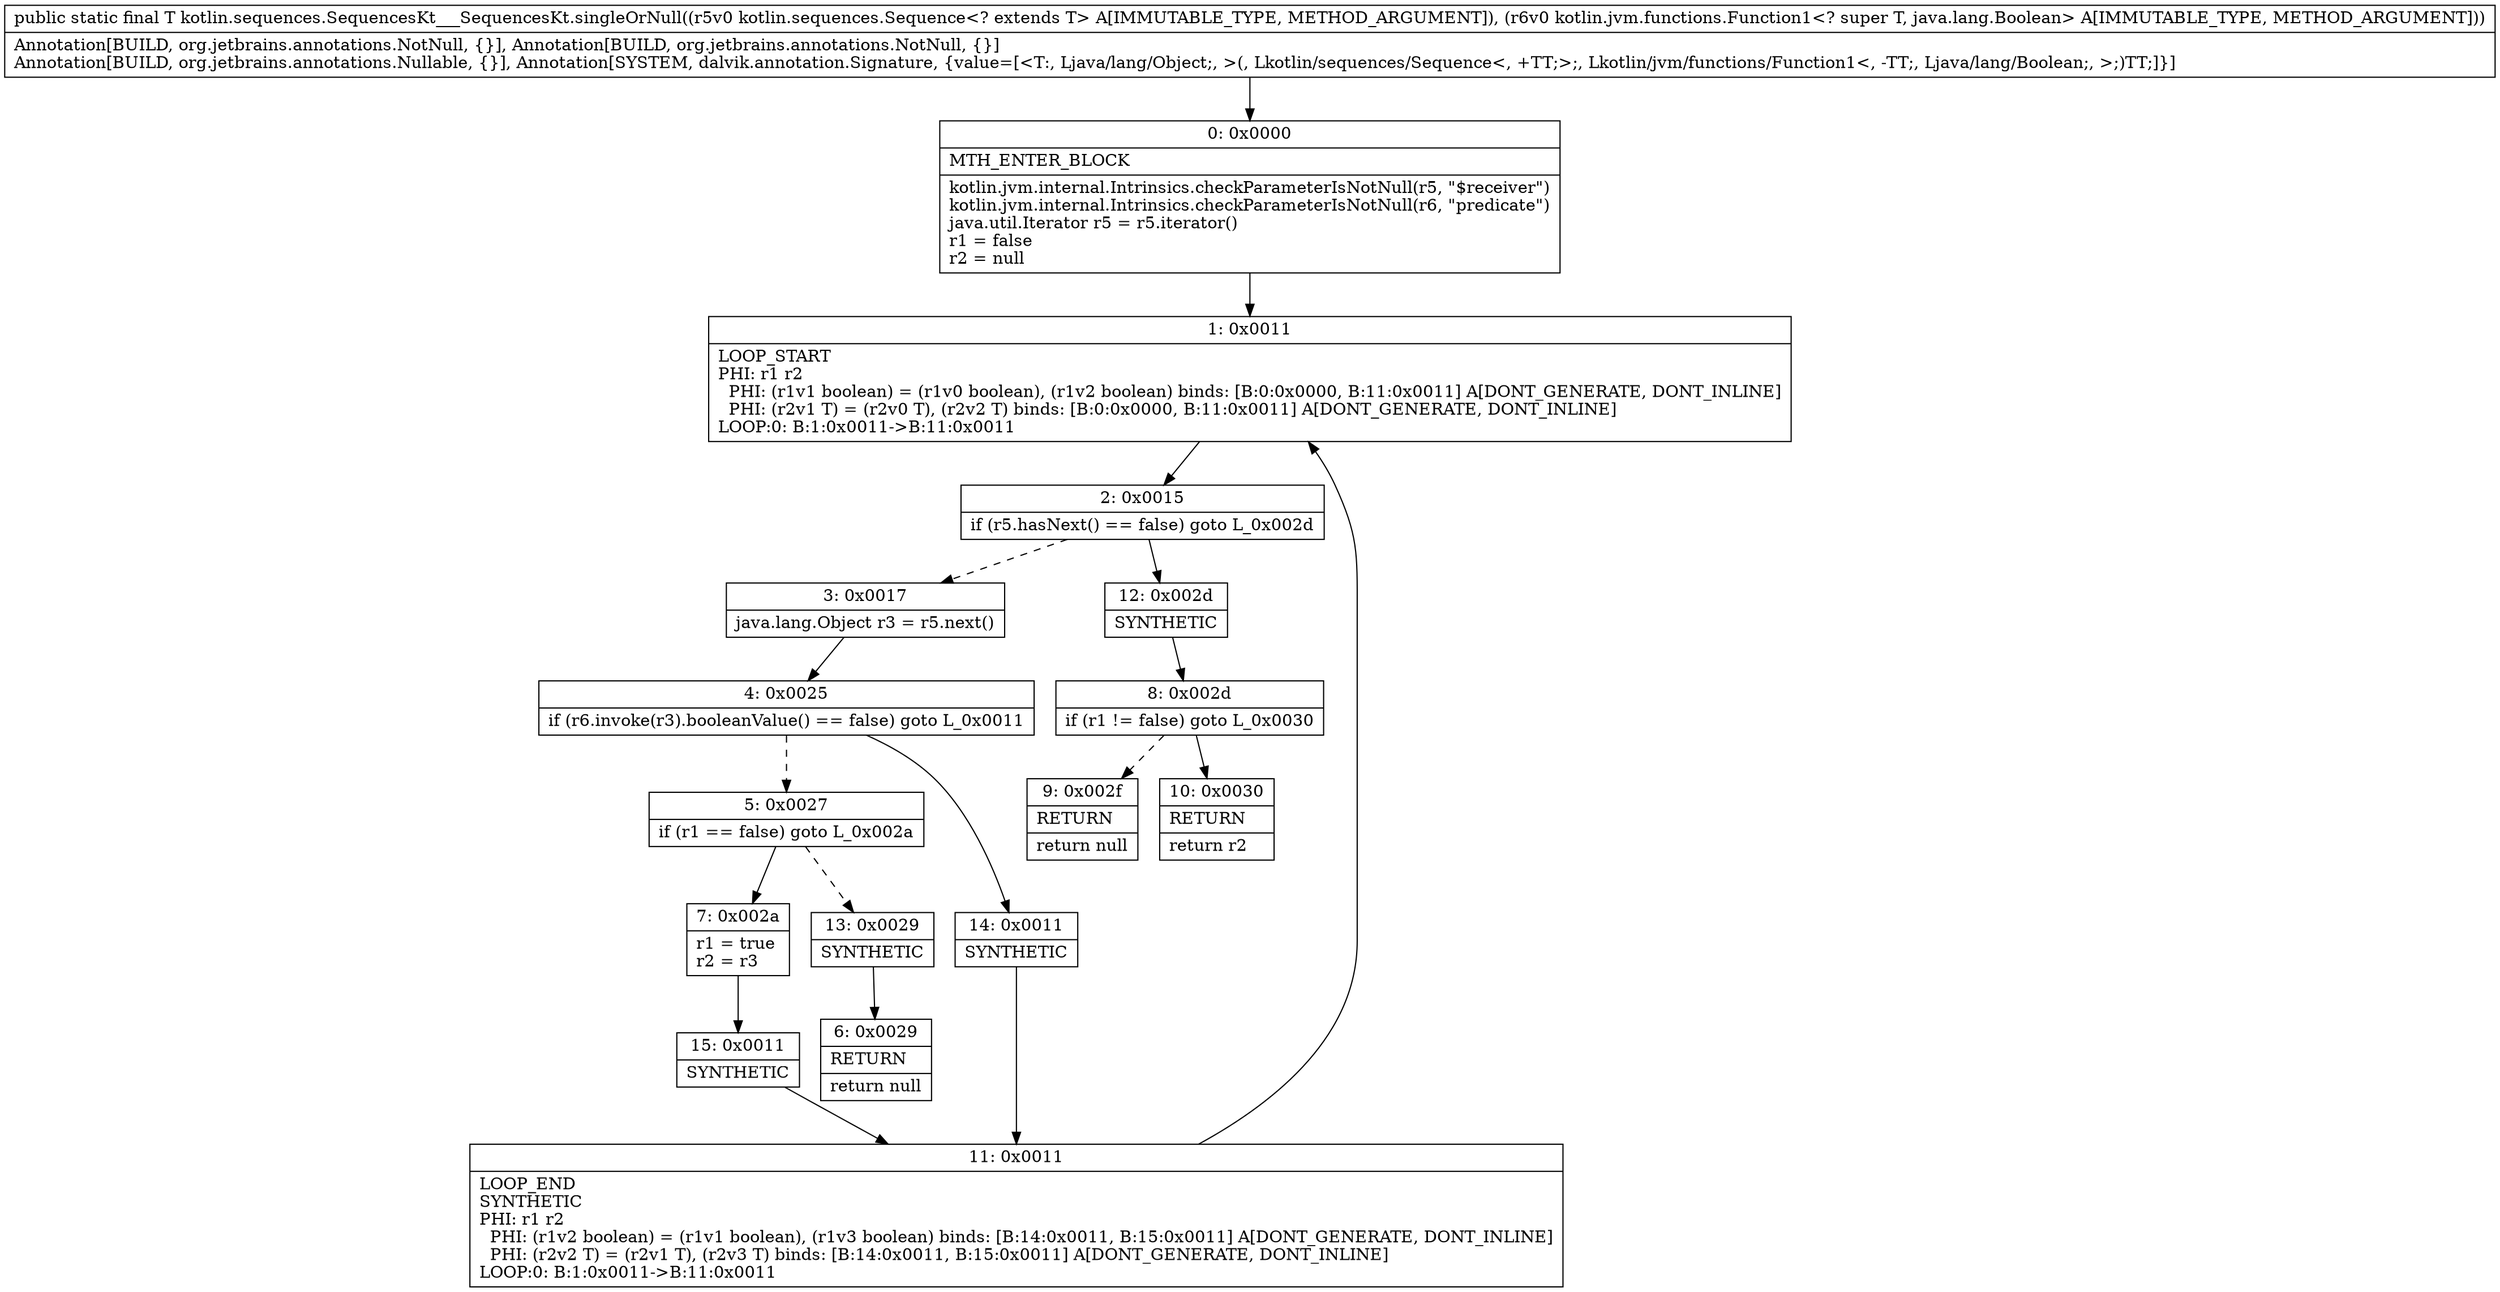 digraph "CFG forkotlin.sequences.SequencesKt___SequencesKt.singleOrNull(Lkotlin\/sequences\/Sequence;Lkotlin\/jvm\/functions\/Function1;)Ljava\/lang\/Object;" {
Node_0 [shape=record,label="{0\:\ 0x0000|MTH_ENTER_BLOCK\l|kotlin.jvm.internal.Intrinsics.checkParameterIsNotNull(r5, \"$receiver\")\lkotlin.jvm.internal.Intrinsics.checkParameterIsNotNull(r6, \"predicate\")\ljava.util.Iterator r5 = r5.iterator()\lr1 = false\lr2 = null\l}"];
Node_1 [shape=record,label="{1\:\ 0x0011|LOOP_START\lPHI: r1 r2 \l  PHI: (r1v1 boolean) = (r1v0 boolean), (r1v2 boolean) binds: [B:0:0x0000, B:11:0x0011] A[DONT_GENERATE, DONT_INLINE]\l  PHI: (r2v1 T) = (r2v0 T), (r2v2 T) binds: [B:0:0x0000, B:11:0x0011] A[DONT_GENERATE, DONT_INLINE]\lLOOP:0: B:1:0x0011\-\>B:11:0x0011\l}"];
Node_2 [shape=record,label="{2\:\ 0x0015|if (r5.hasNext() == false) goto L_0x002d\l}"];
Node_3 [shape=record,label="{3\:\ 0x0017|java.lang.Object r3 = r5.next()\l}"];
Node_4 [shape=record,label="{4\:\ 0x0025|if (r6.invoke(r3).booleanValue() == false) goto L_0x0011\l}"];
Node_5 [shape=record,label="{5\:\ 0x0027|if (r1 == false) goto L_0x002a\l}"];
Node_6 [shape=record,label="{6\:\ 0x0029|RETURN\l|return null\l}"];
Node_7 [shape=record,label="{7\:\ 0x002a|r1 = true\lr2 = r3\l}"];
Node_8 [shape=record,label="{8\:\ 0x002d|if (r1 != false) goto L_0x0030\l}"];
Node_9 [shape=record,label="{9\:\ 0x002f|RETURN\l|return null\l}"];
Node_10 [shape=record,label="{10\:\ 0x0030|RETURN\l|return r2\l}"];
Node_11 [shape=record,label="{11\:\ 0x0011|LOOP_END\lSYNTHETIC\lPHI: r1 r2 \l  PHI: (r1v2 boolean) = (r1v1 boolean), (r1v3 boolean) binds: [B:14:0x0011, B:15:0x0011] A[DONT_GENERATE, DONT_INLINE]\l  PHI: (r2v2 T) = (r2v1 T), (r2v3 T) binds: [B:14:0x0011, B:15:0x0011] A[DONT_GENERATE, DONT_INLINE]\lLOOP:0: B:1:0x0011\-\>B:11:0x0011\l}"];
Node_12 [shape=record,label="{12\:\ 0x002d|SYNTHETIC\l}"];
Node_13 [shape=record,label="{13\:\ 0x0029|SYNTHETIC\l}"];
Node_14 [shape=record,label="{14\:\ 0x0011|SYNTHETIC\l}"];
Node_15 [shape=record,label="{15\:\ 0x0011|SYNTHETIC\l}"];
MethodNode[shape=record,label="{public static final T kotlin.sequences.SequencesKt___SequencesKt.singleOrNull((r5v0 kotlin.sequences.Sequence\<? extends T\> A[IMMUTABLE_TYPE, METHOD_ARGUMENT]), (r6v0 kotlin.jvm.functions.Function1\<? super T, java.lang.Boolean\> A[IMMUTABLE_TYPE, METHOD_ARGUMENT]))  | Annotation[BUILD, org.jetbrains.annotations.NotNull, \{\}], Annotation[BUILD, org.jetbrains.annotations.NotNull, \{\}]\lAnnotation[BUILD, org.jetbrains.annotations.Nullable, \{\}], Annotation[SYSTEM, dalvik.annotation.Signature, \{value=[\<T:, Ljava\/lang\/Object;, \>(, Lkotlin\/sequences\/Sequence\<, +TT;\>;, Lkotlin\/jvm\/functions\/Function1\<, \-TT;, Ljava\/lang\/Boolean;, \>;)TT;]\}]\l}"];
MethodNode -> Node_0;
Node_0 -> Node_1;
Node_1 -> Node_2;
Node_2 -> Node_3[style=dashed];
Node_2 -> Node_12;
Node_3 -> Node_4;
Node_4 -> Node_5[style=dashed];
Node_4 -> Node_14;
Node_5 -> Node_7;
Node_5 -> Node_13[style=dashed];
Node_7 -> Node_15;
Node_8 -> Node_9[style=dashed];
Node_8 -> Node_10;
Node_11 -> Node_1;
Node_12 -> Node_8;
Node_13 -> Node_6;
Node_14 -> Node_11;
Node_15 -> Node_11;
}

